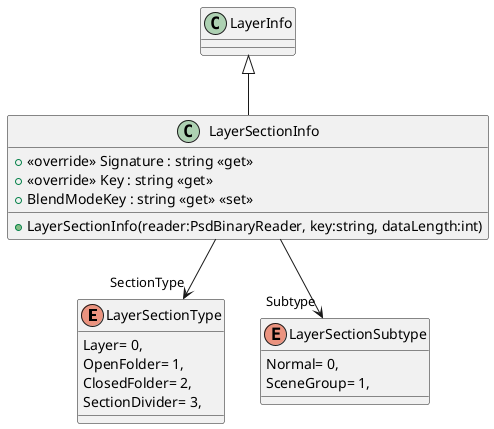 @startuml
enum LayerSectionType {
    Layer= 0,
    OpenFolder= 1,
    ClosedFolder= 2,
    SectionDivider= 3,
}
enum LayerSectionSubtype {
    Normal= 0,
    SceneGroup= 1,
}
class LayerSectionInfo {
    + <<override>> Signature : string <<get>>
    + <<override>> Key : string <<get>>
    + BlendModeKey : string <<get>> <<set>>
    + LayerSectionInfo(reader:PsdBinaryReader, key:string, dataLength:int)
}
LayerInfo <|-- LayerSectionInfo
LayerSectionInfo --> "SectionType" LayerSectionType
LayerSectionInfo --> "Subtype" LayerSectionSubtype
@enduml
